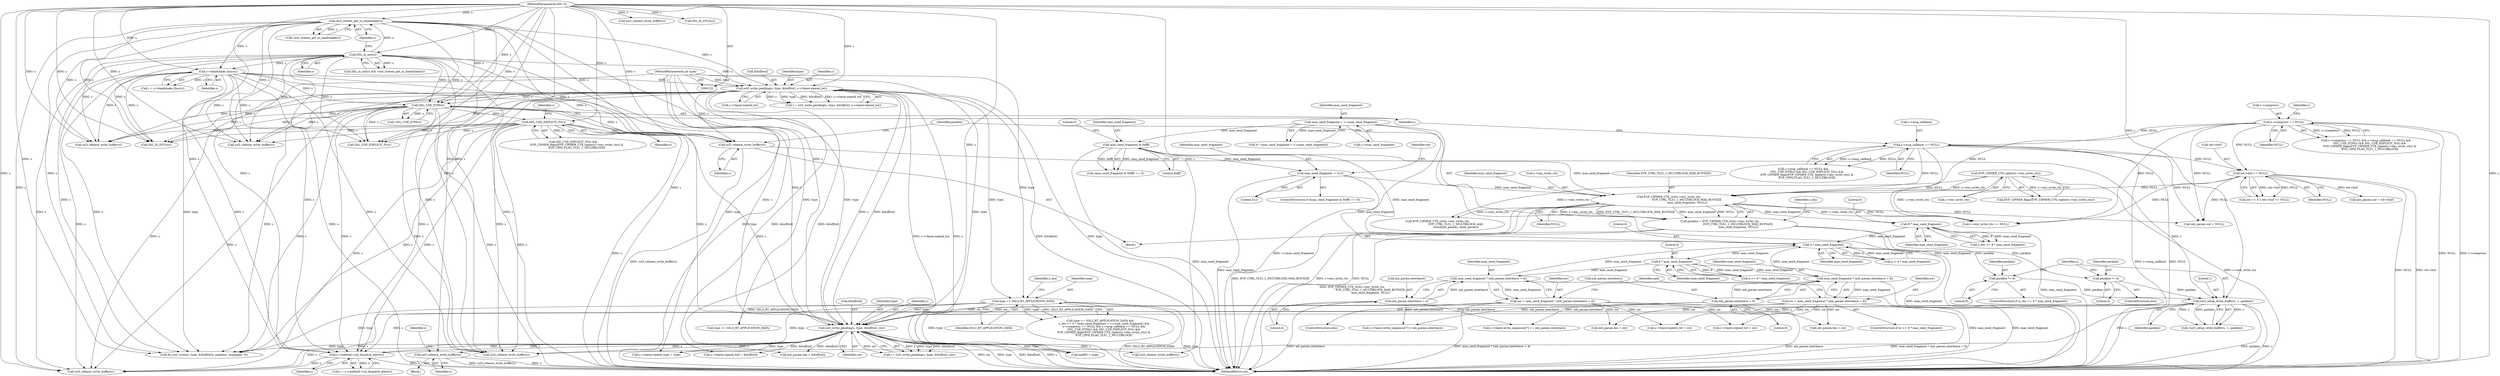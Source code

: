 digraph "0_openssl_4ad93618d26a3ea23d36ad5498ff4f59eff3a4d2_0@pointer" {
"1000685" [label="(Call,ssl3_release_write_buffer(s))"];
"1000656" [label="(Call,ssl3_write_pending(s, type, &buf[tot], nw))"];
"1000208" [label="(Call,ossl_statem_get_in_handshake(s))"];
"1000205" [label="(Call,SSL_in_init(s))"];
"1000123" [label="(MethodParameterIn,SSL *s)"];
"1000408" [label="(Call,s->method->ssl_dispatch_alert(s))"];
"1000302" [label="(Call,SSL_USE_EXPLICIT_IV(s))"];
"1000299" [label="(Call,SSL_USE_ETM(s))"];
"1000213" [label="(Call,s->handshake_func(s))"];
"1000241" [label="(Call,ssl3_write_pending(s, type, &buf[tot], s->rlayer.wpend_tot))"];
"1000124" [label="(MethodParameterIn,int type)"];
"1000361" [label="(Call,ssl3_setup_write_buffer(s, 1, packlen))"];
"1000335" [label="(Call,ssl3_release_write_buffer(s))"];
"1000356" [label="(Call,packlen *= 4)"];
"1000337" [label="(Call,packlen = EVP_CIPHER_CTX_ctrl(s->enc_write_ctx,\n                                          EVP_CTRL_TLS1_1_MULTIBLOCK_MAX_BUFSIZE,\n                                          max_send_fragment, NULL))"];
"1000339" [label="(Call,EVP_CIPHER_CTX_ctrl(s->enc_write_ctx,\n                                          EVP_CTRL_TLS1_1_MULTIBLOCK_MAX_BUFSIZE,\n                                          max_send_fragment, NULL))"];
"1000306" [label="(Call,EVP_CIPHER_CTX_cipher(s->enc_write_ctx))"];
"1000317" [label="(Call,max_send_fragment & 0xfff)"];
"1000280" [label="(Call,max_send_fragment = s->max_send_fragment)"];
"1000321" [label="(Call,max_send_fragment -= 512)"];
"1000329" [label="(Call,wb->buf == NULL)"];
"1000286" [label="(Call,s->compress == NULL)"];
"1000292" [label="(Call,s->msg_callback == NULL)"];
"1000352" [label="(Call,packlen *= 8)"];
"1000272" [label="(Call,type == SSL3_RT_APPLICATION_DATA)"];
"1000430" [label="(Call,nw = max_send_fragment * (mb_param.interleave = 8))"];
"1000432" [label="(Call,max_send_fragment * (mb_param.interleave = 8))"];
"1000427" [label="(Call,8 * max_send_fragment)"];
"1000392" [label="(Call,4 * max_send_fragment)"];
"1000349" [label="(Call,8 * max_send_fragment)"];
"1000442" [label="(Call,max_send_fragment * (mb_param.interleave = 4))"];
"1000444" [label="(Call,mb_param.interleave = 4)"];
"1000434" [label="(Call,mb_param.interleave = 8)"];
"1000440" [label="(Call,nw = max_send_fragment * (mb_param.interleave = 4))"];
"1000204" [label="(Call,SSL_in_init(s) && !ossl_statem_get_in_handshake(s))"];
"1000124" [label="(MethodParameterIn,int type)"];
"1000241" [label="(Call,ssl3_write_pending(s, type, &buf[tot], s->rlayer.wpend_tot))"];
"1000438" [label="(Literal,8)"];
"1000443" [label="(Identifier,max_send_fragment)"];
"1000277" [label="(Identifier,u_len)"];
"1000623" [label="(Call,s->rlayer.wpend_tot = nw)"];
"1000492" [label="(Call,mb_param.out = NULL)"];
"1000685" [label="(Call,ssl3_release_write_buffer(s))"];
"1000406" [label="(Call,i = s->method->ssl_dispatch_alert(s))"];
"1000663" [label="(Identifier,nw)"];
"1000731" [label="(Call,ssl3_release_write_buffer(s))"];
"1000335" [label="(Call,ssl3_release_write_buffer(s))"];
"1000357" [label="(Identifier,packlen)"];
"1000630" [label="(Call,s->rlayer.wpend_buf = &buf[tot])"];
"1000272" [label="(Call,type == SSL3_RT_APPLICATION_DATA)"];
"1000442" [label="(Call,max_send_fragment * (mb_param.interleave = 4))"];
"1000364" [label="(Identifier,packlen)"];
"1000690" [label="(Identifier,s)"];
"1000302" [label="(Call,SSL_USE_EXPLICIT_IV(s))"];
"1000428" [label="(Literal,8)"];
"1000213" [label="(Call,s->handshake_func(s))"];
"1000782" [label="(Call,SSL_USE_EXPLICIT_IV(s))"];
"1000301" [label="(Call,SSL_USE_EXPLICIT_IV(s) &&\n         EVP_CIPHER_flags(EVP_CIPHER_CTX_cipher(s->enc_write_ctx)) &\n         EVP_CIPH_FLAG_TLS1_1_MULTIBLOCK)"];
"1000432" [label="(Call,max_send_fragment * (mb_param.interleave = 8))"];
"1000298" [label="(Call,!SSL_USE_ETM(s))"];
"1000362" [label="(Identifier,s)"];
"1000450" [label="(Identifier,aad)"];
"1000325" [label="(Call,tot == 0 || wb->buf == NULL)"];
"1000434" [label="(Call,mb_param.interleave = 8)"];
"1000308" [label="(Identifier,s)"];
"1000355" [label="(ControlStructure,else)"];
"1000322" [label="(Identifier,max_send_fragment)"];
"1000316" [label="(Call,(max_send_fragment & 0xfff) == 0)"];
"1000339" [label="(Call,EVP_CIPHER_CTX_ctrl(s->enc_write_ctx,\n                                          EVP_CTRL_TLS1_1_MULTIBLOCK_MAX_BUFSIZE,\n                                          max_send_fragment, NULL))"];
"1000209" [label="(Identifier,s)"];
"1000361" [label="(Call,ssl3_setup_write_buffer(s, 1, packlen))"];
"1000299" [label="(Call,SSL_USE_ETM(s))"];
"1000330" [label="(Call,wb->buf)"];
"1000336" [label="(Identifier,s)"];
"1000541" [label="(Call,mb_param.inp = &buf[tot])"];
"1000329" [label="(Call,wb->buf == NULL)"];
"1000123" [label="(MethodParameterIn,SSL *s)"];
"1000286" [label="(Call,s->compress == NULL)"];
"1000424" [label="(ControlStructure,if (n >= 8 * max_send_fragment))"];
"1000333" [label="(Identifier,NULL)"];
"1000433" [label="(Identifier,max_send_fragment)"];
"1000429" [label="(Identifier,max_send_fragment)"];
"1000439" [label="(ControlStructure,else)"];
"1000327" [label="(Identifier,tot)"];
"1000659" [label="(Call,&buf[tot])"];
"1000392" [label="(Call,4 * max_send_fragment)"];
"1000345" [label="(Identifier,NULL)"];
"1000306" [label="(Call,EVP_CIPHER_CTX_cipher(s->enc_write_ctx))"];
"1000352" [label="(Call,packlen *= 8)"];
"1000242" [label="(Identifier,s)"];
"1000323" [label="(Literal,512)"];
"1000282" [label="(Call,s->max_send_fragment)"];
"1000904" [label="(Call,do_ssl3_write(s, type, &(buf[tot]), pipelens, numpipes, 0))"];
"1000300" [label="(Identifier,s)"];
"1000303" [label="(Identifier,s)"];
"1000287" [label="(Call,s->compress)"];
"1000656" [label="(Call,ssl3_write_pending(s, type, &buf[tot], nw))"];
"1000350" [label="(Literal,8)"];
"1000396" [label="(Call,ssl3_release_write_buffer(s))"];
"1000334" [label="(Block,)"];
"1000305" [label="(Call,EVP_CIPHER_flags(EVP_CIPHER_CTX_cipher(s->enc_write_ctx)))"];
"1000549" [label="(Call,mb_param.len = nw)"];
"1000427" [label="(Call,8 * max_send_fragment)"];
"1000393" [label="(Literal,4)"];
"1000444" [label="(Call,mb_param.interleave = 4)"];
"1000448" [label="(Literal,4)"];
"1000440" [label="(Call,nw = max_send_fragment * (mb_param.interleave = 4))"];
"1000409" [label="(Identifier,s)"];
"1000285" [label="(Call,s->compress == NULL && s->msg_callback == NULL &&\n        !SSL_USE_ETM(s) && SSL_USE_EXPLICIT_IV(s) &&\n         EVP_CIPHER_flags(EVP_CIPHER_CTX_cipher(s->enc_write_ctx)) &\n         EVP_CIPH_FLAG_TLS1_1_MULTIBLOCK)"];
"1000291" [label="(Call,s->msg_callback == NULL &&\n        !SSL_USE_ETM(s) && SSL_USE_EXPLICIT_IV(s) &&\n         EVP_CIPHER_flags(EVP_CIPHER_CTX_cipher(s->enc_write_ctx)) &\n         EVP_CIPH_FLAG_TLS1_1_MULTIBLOCK)"];
"1000968" [label="(Call,ssl3_release_write_buffer(s))"];
"1000966" [label="(Call,SSL_IS_DTLS(s))"];
"1000343" [label="(Identifier,EVP_CTRL_TLS1_1_MULTIBLOCK_MAX_BUFSIZE)"];
"1000435" [label="(Call,mb_param.interleave)"];
"1000569" [label="(Call,s->rlayer.write_sequence[7] += mb_param.interleave)"];
"1000337" [label="(Call,packlen = EVP_CIPHER_CTX_ctrl(s->enc_write_ctx,\n                                          EVP_CTRL_TLS1_1_MULTIBLOCK_MAX_BUFSIZE,\n                                          max_send_fragment, NULL))"];
"1000534" [label="(Call,mb_param.out = wb->buf)"];
"1000292" [label="(Call,s->msg_callback == NULL)"];
"1000647" [label="(Call,s->rlayer.wpend_ret = nw)"];
"1000315" [label="(ControlStructure,if ((max_send_fragment & 0xfff) == 0))"];
"1000211" [label="(Call,i = s->handshake_func(s))"];
"1000344" [label="(Identifier,max_send_fragment)"];
"1000531" [label="(Call,ssl3_release_write_buffer(s))"];
"1000441" [label="(Identifier,nw)"];
"1000248" [label="(Call,s->rlayer.wpend_tot)"];
"1000244" [label="(Call,&buf[tot])"];
"1000936" [label="(Call,type == SSL3_RT_APPLICATION_DATA)"];
"1000363" [label="(Literal,1)"];
"1000318" [label="(Identifier,max_send_fragment)"];
"1000658" [label="(Identifier,type)"];
"1000431" [label="(Identifier,nw)"];
"1000290" [label="(Identifier,NULL)"];
"1000351" [label="(Identifier,max_send_fragment)"];
"1000654" [label="(Call,i = ssl3_write_pending(s, type, &buf[tot], nw))"];
"1000346" [label="(ControlStructure,if (u_len >= 8 * max_send_fragment))"];
"1000502" [label="(Call,mb_param.len = nw)"];
"1000349" [label="(Call,8 * max_send_fragment)"];
"1000271" [label="(Call,type == SSL3_RT_APPLICATION_DATA &&\n         u_len >= 4 * (max_send_fragment = s->max_send_fragment) &&\n         s->compress == NULL && s->msg_callback == NULL &&\n        !SSL_USE_ETM(s) && SSL_USE_EXPLICIT_IV(s) &&\n         EVP_CIPHER_flags(EVP_CIPHER_CTX_cipher(s->enc_write_ctx)) &\n         EVP_CIPH_FLAG_TLS1_1_MULTIBLOCK)"];
"1000293" [label="(Call,s->msg_callback)"];
"1000445" [label="(Call,mb_param.interleave)"];
"1000767" [label="(Call,s->enc_write_ctx == NULL)"];
"1000394" [label="(Identifier,max_send_fragment)"];
"1000684" [label="(Block,)"];
"1000207" [label="(Call,!ossl_statem_get_in_handshake(s))"];
"1000320" [label="(Literal,0)"];
"1000347" [label="(Call,u_len >= 8 * max_send_fragment)"];
"1000294" [label="(Identifier,s)"];
"1000338" [label="(Identifier,packlen)"];
"1000378" [label="(Call,ssl3_release_write_buffer(s))"];
"1000239" [label="(Call,i = ssl3_write_pending(s, type, &buf[tot], s->rlayer.wpend_tot))"];
"1000280" [label="(Call,max_send_fragment = s->max_send_fragment)"];
"1000348" [label="(Identifier,u_len)"];
"1000703" [label="(Call,ssl3_release_write_buffer(s))"];
"1000321" [label="(Call,max_send_fragment -= 512)"];
"1000509" [label="(Call,EVP_CIPHER_CTX_ctrl(s->enc_write_ctx,\n                                          EVP_CTRL_TLS1_1_MULTIBLOCK_AAD,\n                                          sizeof(mb_param), &mb_param))"];
"1000390" [label="(Call,n < 4 * max_send_fragment)"];
"1000581" [label="(Call,s->rlayer.write_sequence[7] < mb_param.interleave)"];
"1000296" [label="(Identifier,NULL)"];
"1000980" [label="(MethodReturn,int)"];
"1000640" [label="(Call,s->rlayer.wpend_type = type)"];
"1000354" [label="(Literal,8)"];
"1000686" [label="(Identifier,s)"];
"1000408" [label="(Call,s->method->ssl_dispatch_alert(s))"];
"1000214" [label="(Identifier,s)"];
"1000457" [label="(Call,aad[8] = type)"];
"1000281" [label="(Identifier,max_send_fragment)"];
"1000205" [label="(Call,SSL_in_init(s))"];
"1000273" [label="(Identifier,type)"];
"1000356" [label="(Call,packlen *= 4)"];
"1000358" [label="(Literal,4)"];
"1000425" [label="(Call,n >= 8 * max_send_fragment)"];
"1000206" [label="(Identifier,s)"];
"1000319" [label="(Literal,0xfff)"];
"1000243" [label="(Identifier,type)"];
"1000430" [label="(Call,nw = max_send_fragment * (mb_param.interleave = 8))"];
"1000340" [label="(Call,s->enc_write_ctx)"];
"1000360" [label="(Call,!ssl3_setup_write_buffer(s, 1, packlen))"];
"1000317" [label="(Call,max_send_fragment & 0xfff)"];
"1000208" [label="(Call,ossl_statem_get_in_handshake(s))"];
"1000278" [label="(Call,4 * (max_send_fragment = s->max_send_fragment))"];
"1000307" [label="(Call,s->enc_write_ctx)"];
"1000353" [label="(Identifier,packlen)"];
"1000657" [label="(Identifier,s)"];
"1000274" [label="(Identifier,SSL3_RT_APPLICATION_DATA)"];
"1000729" [label="(Call,SSL_IS_DTLS(s))"];
"1000685" -> "1000684"  [label="AST: "];
"1000685" -> "1000686"  [label="CFG: "];
"1000686" -> "1000685"  [label="AST: "];
"1000690" -> "1000685"  [label="CFG: "];
"1000685" -> "1000980"  [label="DDG: ssl3_release_write_buffer(s)"];
"1000685" -> "1000980"  [label="DDG: s"];
"1000656" -> "1000685"  [label="DDG: s"];
"1000123" -> "1000685"  [label="DDG: s"];
"1000656" -> "1000654"  [label="AST: "];
"1000656" -> "1000663"  [label="CFG: "];
"1000657" -> "1000656"  [label="AST: "];
"1000658" -> "1000656"  [label="AST: "];
"1000659" -> "1000656"  [label="AST: "];
"1000663" -> "1000656"  [label="AST: "];
"1000654" -> "1000656"  [label="CFG: "];
"1000656" -> "1000980"  [label="DDG: nw"];
"1000656" -> "1000980"  [label="DDG: type"];
"1000656" -> "1000980"  [label="DDG: &buf[tot]"];
"1000656" -> "1000980"  [label="DDG: s"];
"1000656" -> "1000396"  [label="DDG: s"];
"1000656" -> "1000408"  [label="DDG: s"];
"1000656" -> "1000457"  [label="DDG: type"];
"1000656" -> "1000531"  [label="DDG: s"];
"1000656" -> "1000541"  [label="DDG: &buf[tot]"];
"1000656" -> "1000630"  [label="DDG: &buf[tot]"];
"1000656" -> "1000640"  [label="DDG: type"];
"1000656" -> "1000654"  [label="DDG: s"];
"1000656" -> "1000654"  [label="DDG: type"];
"1000656" -> "1000654"  [label="DDG: &buf[tot]"];
"1000656" -> "1000654"  [label="DDG: nw"];
"1000208" -> "1000656"  [label="DDG: s"];
"1000408" -> "1000656"  [label="DDG: s"];
"1000302" -> "1000656"  [label="DDG: s"];
"1000213" -> "1000656"  [label="DDG: s"];
"1000299" -> "1000656"  [label="DDG: s"];
"1000205" -> "1000656"  [label="DDG: s"];
"1000241" -> "1000656"  [label="DDG: s"];
"1000241" -> "1000656"  [label="DDG: &buf[tot]"];
"1000361" -> "1000656"  [label="DDG: s"];
"1000123" -> "1000656"  [label="DDG: s"];
"1000124" -> "1000656"  [label="DDG: type"];
"1000272" -> "1000656"  [label="DDG: type"];
"1000430" -> "1000656"  [label="DDG: nw"];
"1000440" -> "1000656"  [label="DDG: nw"];
"1000656" -> "1000703"  [label="DDG: s"];
"1000656" -> "1000904"  [label="DDG: type"];
"1000208" -> "1000207"  [label="AST: "];
"1000208" -> "1000209"  [label="CFG: "];
"1000209" -> "1000208"  [label="AST: "];
"1000207" -> "1000208"  [label="CFG: "];
"1000208" -> "1000980"  [label="DDG: s"];
"1000208" -> "1000207"  [label="DDG: s"];
"1000205" -> "1000208"  [label="DDG: s"];
"1000123" -> "1000208"  [label="DDG: s"];
"1000208" -> "1000213"  [label="DDG: s"];
"1000208" -> "1000241"  [label="DDG: s"];
"1000208" -> "1000299"  [label="DDG: s"];
"1000208" -> "1000335"  [label="DDG: s"];
"1000208" -> "1000378"  [label="DDG: s"];
"1000208" -> "1000396"  [label="DDG: s"];
"1000208" -> "1000408"  [label="DDG: s"];
"1000208" -> "1000531"  [label="DDG: s"];
"1000208" -> "1000729"  [label="DDG: s"];
"1000208" -> "1000731"  [label="DDG: s"];
"1000208" -> "1000782"  [label="DDG: s"];
"1000208" -> "1000904"  [label="DDG: s"];
"1000205" -> "1000204"  [label="AST: "];
"1000205" -> "1000206"  [label="CFG: "];
"1000206" -> "1000205"  [label="AST: "];
"1000209" -> "1000205"  [label="CFG: "];
"1000204" -> "1000205"  [label="CFG: "];
"1000205" -> "1000980"  [label="DDG: s"];
"1000205" -> "1000204"  [label="DDG: s"];
"1000123" -> "1000205"  [label="DDG: s"];
"1000205" -> "1000213"  [label="DDG: s"];
"1000205" -> "1000241"  [label="DDG: s"];
"1000205" -> "1000299"  [label="DDG: s"];
"1000205" -> "1000335"  [label="DDG: s"];
"1000205" -> "1000378"  [label="DDG: s"];
"1000205" -> "1000396"  [label="DDG: s"];
"1000205" -> "1000408"  [label="DDG: s"];
"1000205" -> "1000531"  [label="DDG: s"];
"1000205" -> "1000729"  [label="DDG: s"];
"1000205" -> "1000731"  [label="DDG: s"];
"1000205" -> "1000782"  [label="DDG: s"];
"1000205" -> "1000904"  [label="DDG: s"];
"1000123" -> "1000122"  [label="AST: "];
"1000123" -> "1000980"  [label="DDG: s"];
"1000123" -> "1000213"  [label="DDG: s"];
"1000123" -> "1000241"  [label="DDG: s"];
"1000123" -> "1000299"  [label="DDG: s"];
"1000123" -> "1000302"  [label="DDG: s"];
"1000123" -> "1000335"  [label="DDG: s"];
"1000123" -> "1000361"  [label="DDG: s"];
"1000123" -> "1000378"  [label="DDG: s"];
"1000123" -> "1000396"  [label="DDG: s"];
"1000123" -> "1000408"  [label="DDG: s"];
"1000123" -> "1000531"  [label="DDG: s"];
"1000123" -> "1000703"  [label="DDG: s"];
"1000123" -> "1000729"  [label="DDG: s"];
"1000123" -> "1000731"  [label="DDG: s"];
"1000123" -> "1000782"  [label="DDG: s"];
"1000123" -> "1000904"  [label="DDG: s"];
"1000123" -> "1000966"  [label="DDG: s"];
"1000123" -> "1000968"  [label="DDG: s"];
"1000408" -> "1000406"  [label="AST: "];
"1000408" -> "1000409"  [label="CFG: "];
"1000409" -> "1000408"  [label="AST: "];
"1000406" -> "1000408"  [label="CFG: "];
"1000408" -> "1000980"  [label="DDG: s"];
"1000408" -> "1000406"  [label="DDG: s"];
"1000302" -> "1000408"  [label="DDG: s"];
"1000213" -> "1000408"  [label="DDG: s"];
"1000299" -> "1000408"  [label="DDG: s"];
"1000241" -> "1000408"  [label="DDG: s"];
"1000361" -> "1000408"  [label="DDG: s"];
"1000408" -> "1000531"  [label="DDG: s"];
"1000302" -> "1000301"  [label="AST: "];
"1000302" -> "1000303"  [label="CFG: "];
"1000303" -> "1000302"  [label="AST: "];
"1000308" -> "1000302"  [label="CFG: "];
"1000301" -> "1000302"  [label="CFG: "];
"1000302" -> "1000980"  [label="DDG: s"];
"1000302" -> "1000301"  [label="DDG: s"];
"1000299" -> "1000302"  [label="DDG: s"];
"1000302" -> "1000335"  [label="DDG: s"];
"1000302" -> "1000378"  [label="DDG: s"];
"1000302" -> "1000396"  [label="DDG: s"];
"1000302" -> "1000531"  [label="DDG: s"];
"1000302" -> "1000729"  [label="DDG: s"];
"1000302" -> "1000731"  [label="DDG: s"];
"1000302" -> "1000782"  [label="DDG: s"];
"1000302" -> "1000904"  [label="DDG: s"];
"1000299" -> "1000298"  [label="AST: "];
"1000299" -> "1000300"  [label="CFG: "];
"1000300" -> "1000299"  [label="AST: "];
"1000298" -> "1000299"  [label="CFG: "];
"1000299" -> "1000980"  [label="DDG: s"];
"1000299" -> "1000298"  [label="DDG: s"];
"1000213" -> "1000299"  [label="DDG: s"];
"1000241" -> "1000299"  [label="DDG: s"];
"1000299" -> "1000335"  [label="DDG: s"];
"1000299" -> "1000378"  [label="DDG: s"];
"1000299" -> "1000396"  [label="DDG: s"];
"1000299" -> "1000531"  [label="DDG: s"];
"1000299" -> "1000729"  [label="DDG: s"];
"1000299" -> "1000731"  [label="DDG: s"];
"1000299" -> "1000782"  [label="DDG: s"];
"1000299" -> "1000904"  [label="DDG: s"];
"1000213" -> "1000211"  [label="AST: "];
"1000213" -> "1000214"  [label="CFG: "];
"1000214" -> "1000213"  [label="AST: "];
"1000211" -> "1000213"  [label="CFG: "];
"1000213" -> "1000980"  [label="DDG: s"];
"1000213" -> "1000211"  [label="DDG: s"];
"1000213" -> "1000241"  [label="DDG: s"];
"1000213" -> "1000335"  [label="DDG: s"];
"1000213" -> "1000378"  [label="DDG: s"];
"1000213" -> "1000396"  [label="DDG: s"];
"1000213" -> "1000531"  [label="DDG: s"];
"1000213" -> "1000729"  [label="DDG: s"];
"1000213" -> "1000731"  [label="DDG: s"];
"1000213" -> "1000782"  [label="DDG: s"];
"1000213" -> "1000904"  [label="DDG: s"];
"1000241" -> "1000239"  [label="AST: "];
"1000241" -> "1000248"  [label="CFG: "];
"1000242" -> "1000241"  [label="AST: "];
"1000243" -> "1000241"  [label="AST: "];
"1000244" -> "1000241"  [label="AST: "];
"1000248" -> "1000241"  [label="AST: "];
"1000239" -> "1000241"  [label="CFG: "];
"1000241" -> "1000980"  [label="DDG: s->rlayer.wpend_tot"];
"1000241" -> "1000980"  [label="DDG: s"];
"1000241" -> "1000980"  [label="DDG: &buf[tot]"];
"1000241" -> "1000980"  [label="DDG: type"];
"1000241" -> "1000239"  [label="DDG: s"];
"1000241" -> "1000239"  [label="DDG: type"];
"1000241" -> "1000239"  [label="DDG: &buf[tot]"];
"1000241" -> "1000239"  [label="DDG: s->rlayer.wpend_tot"];
"1000124" -> "1000241"  [label="DDG: type"];
"1000241" -> "1000272"  [label="DDG: type"];
"1000241" -> "1000335"  [label="DDG: s"];
"1000241" -> "1000378"  [label="DDG: s"];
"1000241" -> "1000396"  [label="DDG: s"];
"1000241" -> "1000531"  [label="DDG: s"];
"1000241" -> "1000541"  [label="DDG: &buf[tot]"];
"1000241" -> "1000630"  [label="DDG: &buf[tot]"];
"1000241" -> "1000729"  [label="DDG: s"];
"1000241" -> "1000731"  [label="DDG: s"];
"1000241" -> "1000782"  [label="DDG: s"];
"1000241" -> "1000904"  [label="DDG: s"];
"1000124" -> "1000122"  [label="AST: "];
"1000124" -> "1000980"  [label="DDG: type"];
"1000124" -> "1000272"  [label="DDG: type"];
"1000124" -> "1000457"  [label="DDG: type"];
"1000124" -> "1000640"  [label="DDG: type"];
"1000124" -> "1000904"  [label="DDG: type"];
"1000124" -> "1000936"  [label="DDG: type"];
"1000361" -> "1000360"  [label="AST: "];
"1000361" -> "1000364"  [label="CFG: "];
"1000362" -> "1000361"  [label="AST: "];
"1000363" -> "1000361"  [label="AST: "];
"1000364" -> "1000361"  [label="AST: "];
"1000360" -> "1000361"  [label="CFG: "];
"1000361" -> "1000980"  [label="DDG: packlen"];
"1000361" -> "1000980"  [label="DDG: s"];
"1000361" -> "1000360"  [label="DDG: s"];
"1000361" -> "1000360"  [label="DDG: 1"];
"1000361" -> "1000360"  [label="DDG: packlen"];
"1000335" -> "1000361"  [label="DDG: s"];
"1000356" -> "1000361"  [label="DDG: packlen"];
"1000352" -> "1000361"  [label="DDG: packlen"];
"1000361" -> "1000396"  [label="DDG: s"];
"1000361" -> "1000531"  [label="DDG: s"];
"1000335" -> "1000334"  [label="AST: "];
"1000335" -> "1000336"  [label="CFG: "];
"1000336" -> "1000335"  [label="AST: "];
"1000338" -> "1000335"  [label="CFG: "];
"1000335" -> "1000980"  [label="DDG: ssl3_release_write_buffer(s)"];
"1000356" -> "1000355"  [label="AST: "];
"1000356" -> "1000358"  [label="CFG: "];
"1000357" -> "1000356"  [label="AST: "];
"1000358" -> "1000356"  [label="AST: "];
"1000362" -> "1000356"  [label="CFG: "];
"1000337" -> "1000356"  [label="DDG: packlen"];
"1000337" -> "1000334"  [label="AST: "];
"1000337" -> "1000339"  [label="CFG: "];
"1000338" -> "1000337"  [label="AST: "];
"1000339" -> "1000337"  [label="AST: "];
"1000348" -> "1000337"  [label="CFG: "];
"1000337" -> "1000980"  [label="DDG: EVP_CIPHER_CTX_ctrl(s->enc_write_ctx,\n                                          EVP_CTRL_TLS1_1_MULTIBLOCK_MAX_BUFSIZE,\n                                          max_send_fragment, NULL)"];
"1000339" -> "1000337"  [label="DDG: s->enc_write_ctx"];
"1000339" -> "1000337"  [label="DDG: EVP_CTRL_TLS1_1_MULTIBLOCK_MAX_BUFSIZE"];
"1000339" -> "1000337"  [label="DDG: max_send_fragment"];
"1000339" -> "1000337"  [label="DDG: NULL"];
"1000337" -> "1000352"  [label="DDG: packlen"];
"1000339" -> "1000345"  [label="CFG: "];
"1000340" -> "1000339"  [label="AST: "];
"1000343" -> "1000339"  [label="AST: "];
"1000344" -> "1000339"  [label="AST: "];
"1000345" -> "1000339"  [label="AST: "];
"1000339" -> "1000980"  [label="DDG: EVP_CTRL_TLS1_1_MULTIBLOCK_MAX_BUFSIZE"];
"1000339" -> "1000980"  [label="DDG: s->enc_write_ctx"];
"1000339" -> "1000980"  [label="DDG: NULL"];
"1000306" -> "1000339"  [label="DDG: s->enc_write_ctx"];
"1000317" -> "1000339"  [label="DDG: max_send_fragment"];
"1000321" -> "1000339"  [label="DDG: max_send_fragment"];
"1000329" -> "1000339"  [label="DDG: NULL"];
"1000286" -> "1000339"  [label="DDG: NULL"];
"1000292" -> "1000339"  [label="DDG: NULL"];
"1000339" -> "1000349"  [label="DDG: max_send_fragment"];
"1000339" -> "1000492"  [label="DDG: NULL"];
"1000339" -> "1000509"  [label="DDG: s->enc_write_ctx"];
"1000339" -> "1000767"  [label="DDG: s->enc_write_ctx"];
"1000339" -> "1000767"  [label="DDG: NULL"];
"1000306" -> "1000305"  [label="AST: "];
"1000306" -> "1000307"  [label="CFG: "];
"1000307" -> "1000306"  [label="AST: "];
"1000305" -> "1000306"  [label="CFG: "];
"1000306" -> "1000980"  [label="DDG: s->enc_write_ctx"];
"1000306" -> "1000305"  [label="DDG: s->enc_write_ctx"];
"1000306" -> "1000509"  [label="DDG: s->enc_write_ctx"];
"1000306" -> "1000767"  [label="DDG: s->enc_write_ctx"];
"1000317" -> "1000316"  [label="AST: "];
"1000317" -> "1000319"  [label="CFG: "];
"1000318" -> "1000317"  [label="AST: "];
"1000319" -> "1000317"  [label="AST: "];
"1000320" -> "1000317"  [label="CFG: "];
"1000317" -> "1000980"  [label="DDG: max_send_fragment"];
"1000317" -> "1000316"  [label="DDG: max_send_fragment"];
"1000317" -> "1000316"  [label="DDG: 0xfff"];
"1000280" -> "1000317"  [label="DDG: max_send_fragment"];
"1000317" -> "1000321"  [label="DDG: max_send_fragment"];
"1000317" -> "1000392"  [label="DDG: max_send_fragment"];
"1000280" -> "1000278"  [label="AST: "];
"1000280" -> "1000282"  [label="CFG: "];
"1000281" -> "1000280"  [label="AST: "];
"1000282" -> "1000280"  [label="AST: "];
"1000278" -> "1000280"  [label="CFG: "];
"1000280" -> "1000980"  [label="DDG: s->max_send_fragment"];
"1000280" -> "1000980"  [label="DDG: max_send_fragment"];
"1000280" -> "1000278"  [label="DDG: max_send_fragment"];
"1000321" -> "1000315"  [label="AST: "];
"1000321" -> "1000323"  [label="CFG: "];
"1000322" -> "1000321"  [label="AST: "];
"1000323" -> "1000321"  [label="AST: "];
"1000327" -> "1000321"  [label="CFG: "];
"1000321" -> "1000980"  [label="DDG: max_send_fragment"];
"1000321" -> "1000392"  [label="DDG: max_send_fragment"];
"1000329" -> "1000325"  [label="AST: "];
"1000329" -> "1000333"  [label="CFG: "];
"1000330" -> "1000329"  [label="AST: "];
"1000333" -> "1000329"  [label="AST: "];
"1000325" -> "1000329"  [label="CFG: "];
"1000329" -> "1000980"  [label="DDG: NULL"];
"1000329" -> "1000980"  [label="DDG: wb->buf"];
"1000329" -> "1000325"  [label="DDG: wb->buf"];
"1000329" -> "1000325"  [label="DDG: NULL"];
"1000286" -> "1000329"  [label="DDG: NULL"];
"1000292" -> "1000329"  [label="DDG: NULL"];
"1000329" -> "1000492"  [label="DDG: NULL"];
"1000329" -> "1000534"  [label="DDG: wb->buf"];
"1000329" -> "1000767"  [label="DDG: NULL"];
"1000286" -> "1000285"  [label="AST: "];
"1000286" -> "1000290"  [label="CFG: "];
"1000287" -> "1000286"  [label="AST: "];
"1000290" -> "1000286"  [label="AST: "];
"1000294" -> "1000286"  [label="CFG: "];
"1000285" -> "1000286"  [label="CFG: "];
"1000286" -> "1000980"  [label="DDG: NULL"];
"1000286" -> "1000980"  [label="DDG: s->compress"];
"1000286" -> "1000285"  [label="DDG: s->compress"];
"1000286" -> "1000285"  [label="DDG: NULL"];
"1000286" -> "1000292"  [label="DDG: NULL"];
"1000286" -> "1000492"  [label="DDG: NULL"];
"1000286" -> "1000767"  [label="DDG: NULL"];
"1000292" -> "1000291"  [label="AST: "];
"1000292" -> "1000296"  [label="CFG: "];
"1000293" -> "1000292"  [label="AST: "];
"1000296" -> "1000292"  [label="AST: "];
"1000300" -> "1000292"  [label="CFG: "];
"1000291" -> "1000292"  [label="CFG: "];
"1000292" -> "1000980"  [label="DDG: s->msg_callback"];
"1000292" -> "1000980"  [label="DDG: NULL"];
"1000292" -> "1000291"  [label="DDG: s->msg_callback"];
"1000292" -> "1000291"  [label="DDG: NULL"];
"1000292" -> "1000492"  [label="DDG: NULL"];
"1000292" -> "1000767"  [label="DDG: NULL"];
"1000352" -> "1000346"  [label="AST: "];
"1000352" -> "1000354"  [label="CFG: "];
"1000353" -> "1000352"  [label="AST: "];
"1000354" -> "1000352"  [label="AST: "];
"1000362" -> "1000352"  [label="CFG: "];
"1000272" -> "1000271"  [label="AST: "];
"1000272" -> "1000274"  [label="CFG: "];
"1000273" -> "1000272"  [label="AST: "];
"1000274" -> "1000272"  [label="AST: "];
"1000277" -> "1000272"  [label="CFG: "];
"1000271" -> "1000272"  [label="CFG: "];
"1000272" -> "1000980"  [label="DDG: SSL3_RT_APPLICATION_DATA"];
"1000272" -> "1000980"  [label="DDG: type"];
"1000272" -> "1000271"  [label="DDG: type"];
"1000272" -> "1000271"  [label="DDG: SSL3_RT_APPLICATION_DATA"];
"1000272" -> "1000457"  [label="DDG: type"];
"1000272" -> "1000640"  [label="DDG: type"];
"1000272" -> "1000904"  [label="DDG: type"];
"1000272" -> "1000936"  [label="DDG: SSL3_RT_APPLICATION_DATA"];
"1000430" -> "1000424"  [label="AST: "];
"1000430" -> "1000432"  [label="CFG: "];
"1000431" -> "1000430"  [label="AST: "];
"1000432" -> "1000430"  [label="AST: "];
"1000450" -> "1000430"  [label="CFG: "];
"1000430" -> "1000980"  [label="DDG: max_send_fragment * (mb_param.interleave = 8)"];
"1000432" -> "1000430"  [label="DDG: max_send_fragment"];
"1000430" -> "1000502"  [label="DDG: nw"];
"1000430" -> "1000549"  [label="DDG: nw"];
"1000430" -> "1000623"  [label="DDG: nw"];
"1000430" -> "1000647"  [label="DDG: nw"];
"1000432" -> "1000434"  [label="CFG: "];
"1000433" -> "1000432"  [label="AST: "];
"1000434" -> "1000432"  [label="AST: "];
"1000432" -> "1000980"  [label="DDG: max_send_fragment"];
"1000432" -> "1000392"  [label="DDG: max_send_fragment"];
"1000427" -> "1000432"  [label="DDG: max_send_fragment"];
"1000434" -> "1000432"  [label="DDG: mb_param.interleave"];
"1000427" -> "1000425"  [label="AST: "];
"1000427" -> "1000429"  [label="CFG: "];
"1000428" -> "1000427"  [label="AST: "];
"1000429" -> "1000427"  [label="AST: "];
"1000425" -> "1000427"  [label="CFG: "];
"1000427" -> "1000425"  [label="DDG: 8"];
"1000427" -> "1000425"  [label="DDG: max_send_fragment"];
"1000392" -> "1000427"  [label="DDG: max_send_fragment"];
"1000427" -> "1000442"  [label="DDG: max_send_fragment"];
"1000392" -> "1000390"  [label="AST: "];
"1000392" -> "1000394"  [label="CFG: "];
"1000393" -> "1000392"  [label="AST: "];
"1000394" -> "1000392"  [label="AST: "];
"1000390" -> "1000392"  [label="CFG: "];
"1000392" -> "1000980"  [label="DDG: max_send_fragment"];
"1000392" -> "1000390"  [label="DDG: 4"];
"1000392" -> "1000390"  [label="DDG: max_send_fragment"];
"1000349" -> "1000392"  [label="DDG: max_send_fragment"];
"1000442" -> "1000392"  [label="DDG: max_send_fragment"];
"1000349" -> "1000347"  [label="AST: "];
"1000349" -> "1000351"  [label="CFG: "];
"1000350" -> "1000349"  [label="AST: "];
"1000351" -> "1000349"  [label="AST: "];
"1000347" -> "1000349"  [label="CFG: "];
"1000349" -> "1000980"  [label="DDG: max_send_fragment"];
"1000349" -> "1000347"  [label="DDG: 8"];
"1000349" -> "1000347"  [label="DDG: max_send_fragment"];
"1000442" -> "1000440"  [label="AST: "];
"1000442" -> "1000444"  [label="CFG: "];
"1000443" -> "1000442"  [label="AST: "];
"1000444" -> "1000442"  [label="AST: "];
"1000440" -> "1000442"  [label="CFG: "];
"1000442" -> "1000980"  [label="DDG: max_send_fragment"];
"1000442" -> "1000440"  [label="DDG: max_send_fragment"];
"1000444" -> "1000442"  [label="DDG: mb_param.interleave"];
"1000444" -> "1000448"  [label="CFG: "];
"1000445" -> "1000444"  [label="AST: "];
"1000448" -> "1000444"  [label="AST: "];
"1000444" -> "1000980"  [label="DDG: mb_param.interleave"];
"1000444" -> "1000569"  [label="DDG: mb_param.interleave"];
"1000444" -> "1000581"  [label="DDG: mb_param.interleave"];
"1000434" -> "1000438"  [label="CFG: "];
"1000435" -> "1000434"  [label="AST: "];
"1000438" -> "1000434"  [label="AST: "];
"1000434" -> "1000980"  [label="DDG: mb_param.interleave"];
"1000434" -> "1000569"  [label="DDG: mb_param.interleave"];
"1000434" -> "1000581"  [label="DDG: mb_param.interleave"];
"1000440" -> "1000439"  [label="AST: "];
"1000441" -> "1000440"  [label="AST: "];
"1000450" -> "1000440"  [label="CFG: "];
"1000440" -> "1000980"  [label="DDG: max_send_fragment * (mb_param.interleave = 4)"];
"1000440" -> "1000502"  [label="DDG: nw"];
"1000440" -> "1000549"  [label="DDG: nw"];
"1000440" -> "1000623"  [label="DDG: nw"];
"1000440" -> "1000647"  [label="DDG: nw"];
}

